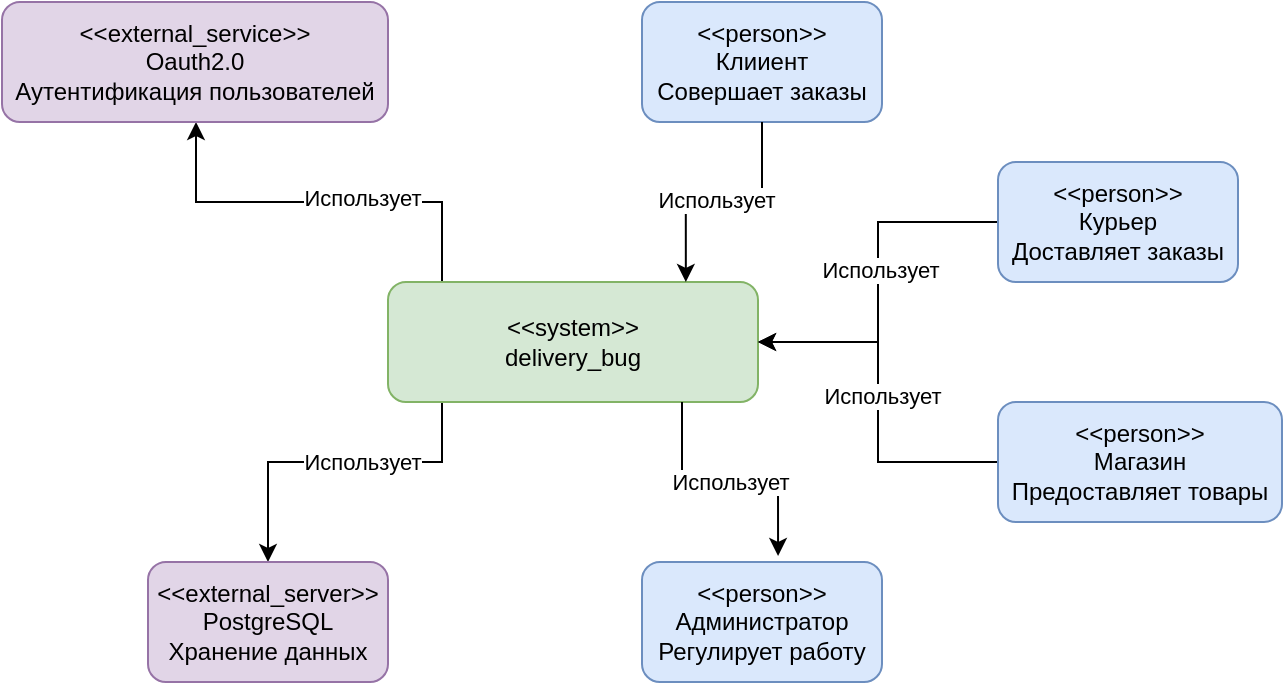 <mxfile version="22.1.3" type="github" pages="2">
  <diagram id="R2lEEEUBdFMjLlhIrx00" name="Контекстная диаграмма">
    <mxGraphModel dx="1434" dy="790" grid="1" gridSize="10" guides="1" tooltips="1" connect="1" arrows="1" fold="1" page="1" pageScale="1" pageWidth="850" pageHeight="1100" math="0" shadow="0" extFonts="Permanent Marker^https://fonts.googleapis.com/css?family=Permanent+Marker">
      <root>
        <mxCell id="0" />
        <mxCell id="1" parent="0" />
        <mxCell id="ACpa_kCevvZqvN8BtNjZ-6" style="edgeStyle=orthogonalEdgeStyle;rounded=0;orthogonalLoop=1;jettySize=auto;html=1;" parent="1" source="ACpa_kCevvZqvN8BtNjZ-1" target="ACpa_kCevvZqvN8BtNjZ-5" edge="1">
          <mxGeometry relative="1" as="geometry">
            <Array as="points">
              <mxPoint x="360" y="480" />
              <mxPoint x="237" y="480" />
            </Array>
          </mxGeometry>
        </mxCell>
        <mxCell id="ACpa_kCevvZqvN8BtNjZ-7" value="Использует" style="edgeLabel;html=1;align=center;verticalAlign=middle;resizable=0;points=[];" parent="ACpa_kCevvZqvN8BtNjZ-6" vertex="1" connectable="0">
          <mxGeometry x="-0.153" y="-2" relative="1" as="geometry">
            <mxPoint x="6" as="offset" />
          </mxGeometry>
        </mxCell>
        <mxCell id="ACpa_kCevvZqvN8BtNjZ-9" style="edgeStyle=orthogonalEdgeStyle;rounded=0;orthogonalLoop=1;jettySize=auto;html=1;entryX=0.5;entryY=0;entryDx=0;entryDy=0;" parent="1" source="ACpa_kCevvZqvN8BtNjZ-1" target="ACpa_kCevvZqvN8BtNjZ-8" edge="1">
          <mxGeometry relative="1" as="geometry">
            <Array as="points">
              <mxPoint x="360" y="610" />
              <mxPoint x="273" y="610" />
            </Array>
          </mxGeometry>
        </mxCell>
        <mxCell id="ACpa_kCevvZqvN8BtNjZ-10" value="Использует" style="edgeLabel;html=1;align=center;verticalAlign=middle;resizable=0;points=[];" parent="ACpa_kCevvZqvN8BtNjZ-9" vertex="1" connectable="0">
          <mxGeometry x="0.034" relative="1" as="geometry">
            <mxPoint x="16" as="offset" />
          </mxGeometry>
        </mxCell>
        <mxCell id="ACpa_kCevvZqvN8BtNjZ-1" value="&amp;lt;&amp;lt;system&amp;gt;&amp;gt;&lt;br&gt;delivery_bug" style="rounded=1;whiteSpace=wrap;html=1;fillColor=#d5e8d4;strokeColor=#82b366;" parent="1" vertex="1">
          <mxGeometry x="333" y="520" width="185" height="60" as="geometry" />
        </mxCell>
        <mxCell id="ACpa_kCevvZqvN8BtNjZ-2" value="&amp;lt;&amp;lt;person&amp;gt;&amp;gt;&lt;br&gt;Клииент&lt;br&gt;Совершает заказы" style="rounded=1;whiteSpace=wrap;html=1;fillColor=#dae8fc;strokeColor=#6c8ebf;" parent="1" vertex="1">
          <mxGeometry x="460" y="380" width="120" height="60" as="geometry" />
        </mxCell>
        <mxCell id="ACpa_kCevvZqvN8BtNjZ-3" style="edgeStyle=orthogonalEdgeStyle;rounded=0;orthogonalLoop=1;jettySize=auto;html=1;entryX=0.805;entryY=0;entryDx=0;entryDy=0;entryPerimeter=0;" parent="1" source="ACpa_kCevvZqvN8BtNjZ-2" target="ACpa_kCevvZqvN8BtNjZ-1" edge="1">
          <mxGeometry relative="1" as="geometry" />
        </mxCell>
        <mxCell id="ACpa_kCevvZqvN8BtNjZ-4" value="Использует" style="edgeLabel;html=1;align=center;verticalAlign=middle;resizable=0;points=[];" parent="ACpa_kCevvZqvN8BtNjZ-3" vertex="1" connectable="0">
          <mxGeometry x="-0.137" y="-1" relative="1" as="geometry">
            <mxPoint x="-12" as="offset" />
          </mxGeometry>
        </mxCell>
        <mxCell id="ACpa_kCevvZqvN8BtNjZ-5" value="&amp;lt;&amp;lt;external_service&amp;gt;&amp;gt;&lt;br&gt;&lt;div&gt;Oauth2.0&lt;/div&gt;&lt;div&gt;Аутентификация пользователей&lt;br&gt;&lt;/div&gt;" style="rounded=1;whiteSpace=wrap;html=1;fillColor=#e1d5e7;strokeColor=#9673a6;" parent="1" vertex="1">
          <mxGeometry x="140" y="380" width="193" height="60" as="geometry" />
        </mxCell>
        <mxCell id="ACpa_kCevvZqvN8BtNjZ-8" value="&amp;lt;&amp;lt;external_server&amp;gt;&amp;gt;&lt;br&gt;PostgreSQL&lt;br&gt;Хранение данных" style="rounded=1;whiteSpace=wrap;html=1;fillColor=#e1d5e7;strokeColor=#9673a6;" parent="1" vertex="1">
          <mxGeometry x="213" y="660" width="120" height="60" as="geometry" />
        </mxCell>
        <mxCell id="ACpa_kCevvZqvN8BtNjZ-13" style="edgeStyle=orthogonalEdgeStyle;rounded=0;orthogonalLoop=1;jettySize=auto;html=1;entryX=1;entryY=0.5;entryDx=0;entryDy=0;" parent="1" source="ACpa_kCevvZqvN8BtNjZ-12" target="ACpa_kCevvZqvN8BtNjZ-1" edge="1">
          <mxGeometry relative="1" as="geometry" />
        </mxCell>
        <mxCell id="ACpa_kCevvZqvN8BtNjZ-14" value="Использует" style="edgeLabel;html=1;align=center;verticalAlign=middle;resizable=0;points=[];" parent="ACpa_kCevvZqvN8BtNjZ-13" vertex="1" connectable="0">
          <mxGeometry x="-0.067" y="1" relative="1" as="geometry">
            <mxPoint as="offset" />
          </mxGeometry>
        </mxCell>
        <mxCell id="ACpa_kCevvZqvN8BtNjZ-12" value="&amp;lt;&amp;lt;person&amp;gt;&amp;gt;&lt;br&gt;Курьер&lt;br&gt;Доставляет заказы" style="rounded=1;whiteSpace=wrap;html=1;fillColor=#dae8fc;strokeColor=#6c8ebf;" parent="1" vertex="1">
          <mxGeometry x="638" y="460" width="120" height="60" as="geometry" />
        </mxCell>
        <mxCell id="ACpa_kCevvZqvN8BtNjZ-16" style="edgeStyle=orthogonalEdgeStyle;rounded=0;orthogonalLoop=1;jettySize=auto;html=1;" parent="1" source="ACpa_kCevvZqvN8BtNjZ-15" target="ACpa_kCevvZqvN8BtNjZ-1" edge="1">
          <mxGeometry relative="1" as="geometry" />
        </mxCell>
        <mxCell id="ACpa_kCevvZqvN8BtNjZ-17" value="Использует" style="edgeLabel;html=1;align=center;verticalAlign=middle;resizable=0;points=[];" parent="ACpa_kCevvZqvN8BtNjZ-16" vertex="1" connectable="0">
          <mxGeometry x="0.033" y="8" relative="1" as="geometry">
            <mxPoint x="10" as="offset" />
          </mxGeometry>
        </mxCell>
        <mxCell id="ACpa_kCevvZqvN8BtNjZ-15" value="&amp;lt;&amp;lt;person&amp;gt;&amp;gt;&lt;br&gt;Магазин&lt;br&gt;Предоставляет товары" style="rounded=1;whiteSpace=wrap;html=1;fillColor=#dae8fc;strokeColor=#6c8ebf;" parent="1" vertex="1">
          <mxGeometry x="638" y="580" width="142" height="60" as="geometry" />
        </mxCell>
        <mxCell id="ACpa_kCevvZqvN8BtNjZ-18" value="&amp;lt;&amp;lt;person&amp;gt;&amp;gt;&lt;br&gt;Администратор&lt;br&gt;Регулирует работу" style="rounded=1;whiteSpace=wrap;html=1;fillColor=#dae8fc;strokeColor=#6c8ebf;" parent="1" vertex="1">
          <mxGeometry x="460" y="660" width="120" height="60" as="geometry" />
        </mxCell>
        <mxCell id="ACpa_kCevvZqvN8BtNjZ-22" style="edgeStyle=orthogonalEdgeStyle;rounded=0;orthogonalLoop=1;jettySize=auto;html=1;entryX=0.567;entryY=-0.05;entryDx=0;entryDy=0;entryPerimeter=0;" parent="1" source="ACpa_kCevvZqvN8BtNjZ-1" target="ACpa_kCevvZqvN8BtNjZ-18" edge="1">
          <mxGeometry relative="1" as="geometry">
            <Array as="points">
              <mxPoint x="480" y="620" />
              <mxPoint x="528" y="620" />
            </Array>
          </mxGeometry>
        </mxCell>
        <mxCell id="ACpa_kCevvZqvN8BtNjZ-23" value="Использует" style="edgeLabel;html=1;align=center;verticalAlign=middle;resizable=0;points=[];" parent="ACpa_kCevvZqvN8BtNjZ-22" vertex="1" connectable="0">
          <mxGeometry x="0.024" relative="1" as="geometry">
            <mxPoint as="offset" />
          </mxGeometry>
        </mxCell>
      </root>
    </mxGraphModel>
  </diagram>
  <diagram id="YIkUCltDvUCeohXx0cro" name="Контейнерная диаграмма">
    <mxGraphModel dx="1434" dy="790" grid="1" gridSize="10" guides="1" tooltips="1" connect="1" arrows="1" fold="1" page="1" pageScale="1" pageWidth="850" pageHeight="1100" math="0" shadow="0">
      <root>
        <mxCell id="0" />
        <mxCell id="1" parent="0" />
        <mxCell id="B85S8J64LBy0XzvmuPKT-3" style="edgeStyle=orthogonalEdgeStyle;rounded=0;orthogonalLoop=1;jettySize=auto;html=1;entryX=0;entryY=0.5;entryDx=0;entryDy=0;" edge="1" parent="1" source="mlJDVPz7_ByK6n6o5aJL-2" target="B85S8J64LBy0XzvmuPKT-1">
          <mxGeometry relative="1" as="geometry" />
        </mxCell>
        <mxCell id="mlJDVPz7_ByK6n6o5aJL-2" value="Пользователь" style="ellipse;whiteSpace=wrap;html=1;aspect=fixed;" vertex="1" parent="1">
          <mxGeometry x="30" y="510" width="90" height="90" as="geometry" />
        </mxCell>
        <mxCell id="mlJDVPz7_ByK6n6o5aJL-6" style="edgeStyle=orthogonalEdgeStyle;rounded=0;orthogonalLoop=1;jettySize=auto;html=1;entryX=0;entryY=0.5;entryDx=0;entryDy=0;" edge="1" parent="1" source="mlJDVPz7_ByK6n6o5aJL-3" target="mlJDVPz7_ByK6n6o5aJL-4">
          <mxGeometry relative="1" as="geometry">
            <Array as="points">
              <mxPoint x="383" y="655" />
            </Array>
          </mxGeometry>
        </mxCell>
        <mxCell id="mlJDVPz7_ByK6n6o5aJL-10" style="edgeStyle=orthogonalEdgeStyle;rounded=0;orthogonalLoop=1;jettySize=auto;html=1;entryX=0;entryY=0.5;entryDx=0;entryDy=0;" edge="1" parent="1" source="mlJDVPz7_ByK6n6o5aJL-3" target="mlJDVPz7_ByK6n6o5aJL-9">
          <mxGeometry relative="1" as="geometry">
            <Array as="points">
              <mxPoint x="383" y="445" />
            </Array>
          </mxGeometry>
        </mxCell>
        <mxCell id="mlJDVPz7_ByK6n6o5aJL-12" style="edgeStyle=orthogonalEdgeStyle;rounded=0;orthogonalLoop=1;jettySize=auto;html=1;entryX=0;entryY=0.5;entryDx=0;entryDy=0;" edge="1" parent="1" source="mlJDVPz7_ByK6n6o5aJL-3" target="mlJDVPz7_ByK6n6o5aJL-11">
          <mxGeometry relative="1" as="geometry" />
        </mxCell>
        <mxCell id="mlJDVPz7_ByK6n6o5aJL-3" value="Распределиитель" style="rounded=1;whiteSpace=wrap;html=1;fillColor=#dae8fc;strokeColor=#6c8ebf;" vertex="1" parent="1">
          <mxGeometry x="323" y="525" width="120" height="60" as="geometry" />
        </mxCell>
        <mxCell id="mlJDVPz7_ByK6n6o5aJL-4" value="Обработчик псевдобанковских транзакций" style="rounded=1;whiteSpace=wrap;html=1;fillColor=#dae8fc;strokeColor=#6c8ebf;" vertex="1" parent="1">
          <mxGeometry x="463" y="625" width="120" height="60" as="geometry" />
        </mxCell>
        <mxCell id="mlJDVPz7_ByK6n6o5aJL-9" value="Обработчик статических объектов" style="rounded=1;whiteSpace=wrap;html=1;fillColor=#dae8fc;strokeColor=#6c8ebf;" vertex="1" parent="1">
          <mxGeometry x="463" y="415" width="120" height="60" as="geometry" />
        </mxCell>
        <mxCell id="mlJDVPz7_ByK6n6o5aJL-11" value="Обработчик динамиических объектов" style="rounded=1;whiteSpace=wrap;html=1;fillColor=#dae8fc;strokeColor=#6c8ebf;" vertex="1" parent="1">
          <mxGeometry x="483" y="525" width="120" height="60" as="geometry" />
        </mxCell>
        <mxCell id="mlJDVPz7_ByK6n6o5aJL-13" value="База данных" style="shape=cylinder3;whiteSpace=wrap;html=1;boundedLbl=1;backgroundOutline=1;size=15;fillColor=#ffe6cc;strokeColor=#d79b00;" vertex="1" parent="1">
          <mxGeometry x="703" y="515" width="60" height="80" as="geometry" />
        </mxCell>
        <mxCell id="mlJDVPz7_ByK6n6o5aJL-14" style="edgeStyle=orthogonalEdgeStyle;rounded=0;orthogonalLoop=1;jettySize=auto;html=1;entryX=0.5;entryY=1;entryDx=0;entryDy=0;entryPerimeter=0;" edge="1" parent="1" source="mlJDVPz7_ByK6n6o5aJL-4" target="mlJDVPz7_ByK6n6o5aJL-13">
          <mxGeometry relative="1" as="geometry" />
        </mxCell>
        <mxCell id="mlJDVPz7_ByK6n6o5aJL-15" style="edgeStyle=orthogonalEdgeStyle;rounded=0;orthogonalLoop=1;jettySize=auto;html=1;entryX=0;entryY=0.5;entryDx=0;entryDy=0;entryPerimeter=0;" edge="1" parent="1" source="mlJDVPz7_ByK6n6o5aJL-11" target="mlJDVPz7_ByK6n6o5aJL-13">
          <mxGeometry relative="1" as="geometry" />
        </mxCell>
        <mxCell id="mlJDVPz7_ByK6n6o5aJL-16" style="edgeStyle=orthogonalEdgeStyle;rounded=0;orthogonalLoop=1;jettySize=auto;html=1;entryX=0.5;entryY=0;entryDx=0;entryDy=0;entryPerimeter=0;" edge="1" parent="1" source="mlJDVPz7_ByK6n6o5aJL-9" target="mlJDVPz7_ByK6n6o5aJL-13">
          <mxGeometry relative="1" as="geometry" />
        </mxCell>
        <mxCell id="B85S8J64LBy0XzvmuPKT-2" style="edgeStyle=orthogonalEdgeStyle;rounded=0;orthogonalLoop=1;jettySize=auto;html=1;" edge="1" parent="1" source="B85S8J64LBy0XzvmuPKT-1" target="mlJDVPz7_ByK6n6o5aJL-3">
          <mxGeometry relative="1" as="geometry" />
        </mxCell>
        <mxCell id="B85S8J64LBy0XzvmuPKT-1" value="Передок" style="rounded=1;whiteSpace=wrap;html=1;" vertex="1" parent="1">
          <mxGeometry x="160" y="525" width="120" height="60" as="geometry" />
        </mxCell>
      </root>
    </mxGraphModel>
  </diagram>
</mxfile>
